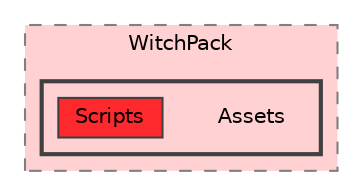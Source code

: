 digraph "C:/Users/PC/Documents/GitHub/Witch-Pack/WitchPack/Assets"
{
 // LATEX_PDF_SIZE
  bgcolor="transparent";
  edge [fontname=Helvetica,fontsize=10,labelfontname=Helvetica,labelfontsize=10];
  node [fontname=Helvetica,fontsize=10,shape=box,height=0.2,width=0.4];
  compound=true
  subgraph clusterdir_d5c53c5eb1ebe4f10b4c7c99f3d8b87d {
    graph [ bgcolor="#ffd1d2", pencolor="grey50", label="WitchPack", fontname=Helvetica,fontsize=10 style="filled,dashed", URL="dir_d5c53c5eb1ebe4f10b4c7c99f3d8b87d.html",tooltip=""]
  subgraph clusterdir_cbd08c5b5bb03f3ae52be1eac9a1e84c {
    graph [ bgcolor="#ffd1d2", pencolor="grey25", label="", fontname=Helvetica,fontsize=10 style="filled,bold", URL="dir_cbd08c5b5bb03f3ae52be1eac9a1e84c.html",tooltip=""]
    dir_cbd08c5b5bb03f3ae52be1eac9a1e84c [shape=plaintext, label="Assets"];
  dir_9ac8f34010cad31c2f4e44a4a44f5a85 [label="Scripts", fillcolor="#fe292d", color="grey25", style="filled", URL="dir_9ac8f34010cad31c2f4e44a4a44f5a85.html",tooltip=""];
  }
  }
}

